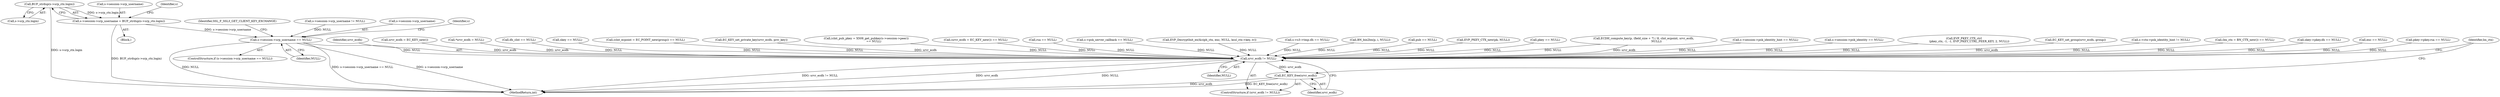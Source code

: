 digraph "0_openssl_3c66a669dfc7b3792f7af0758ea26fe8502ce70c@API" {
"1001887" [label="(Call,BUF_strdup(s->srp_ctx.login))"];
"1001881" [label="(Call,s->session->srp_username = BUF_strdup(s->srp_ctx.login))"];
"1001894" [label="(Call,s->session->srp_username == NULL)"];
"1002147" [label="(Call,srvr_ecdh != NULL)"];
"1002150" [label="(Call,EC_KEY_free(srvr_ecdh))"];
"1001321" [label="(Call,EC_KEY_set_group(srvr_ecdh, group))"];
"1001747" [label="(Call,s->ctx->psk_identity_hint != NULL)"];
"1001409" [label="(Call,(bn_ctx = BN_CTX_new()) == NULL)"];
"1001888" [label="(Call,s->srp_ctx.login)"];
"1000625" [label="(Call,skey->pkey.dh == NULL)"];
"1001900" [label="(Identifier,NULL)"];
"1001895" [label="(Call,s->session->srp_username)"];
"1001053" [label="(Call,enc == NULL)"];
"1000295" [label="(Call,pkey->pkey.rsa == NULL)"];
"1002148" [label="(Identifier,srvr_ecdh)"];
"1001268" [label="(Call,srvr_ecdh = EC_KEY_new())"];
"1002149" [label="(Identifier,NULL)"];
"1000169" [label="(Call,*srvr_ecdh = NULL)"];
"1000704" [label="(Call,dh_clnt == NULL)"];
"1001911" [label="(Identifier,s)"];
"1001882" [label="(Call,s->session->srp_username)"];
"1000616" [label="(Call,skey == NULL)"];
"1002147" [label="(Call,srvr_ecdh != NULL)"];
"1001334" [label="(Call,(clnt_ecpoint = EC_POINT_new(group)) == NULL)"];
"1001325" [label="(Call,EC_KEY_set_private_key(srvr_ecdh, priv_key))"];
"1001364" [label="(Call,(clnt_pub_pkey = X509_get_pubkey(s->session->peer))\n                 == NULL)"];
"1001267" [label="(Call,(srvr_ecdh = EC_KEY_new()) == NULL)"];
"1002150" [label="(Call,EC_KEY_free(srvr_ecdh))"];
"1000260" [label="(Call,rsa == NULL)"];
"1001887" [label="(Call,BUF_strdup(s->srp_ctx.login))"];
"1001590" [label="(Call,s->psk_server_callback == NULL)"];
"1001064" [label="(Call,EVP_DecryptInit_ex(&ciph_ctx, enc, NULL, kssl_ctx->key, iv))"];
"1001903" [label="(Identifier,SSL_F_SSL3_GET_CLIENT_KEY_EXCHANGE)"];
"1000649" [label="(Call,s->s3->tmp.dh == NULL)"];
"1001799" [label="(Block,)"];
"1002153" [label="(Identifier,bn_ctx)"];
"1001829" [label="(Call,BN_bin2bn(p, i, NULL))"];
"1002162" [label="(MethodReturn,int)"];
"1000730" [label="(Call,pub == NULL)"];
"1002004" [label="(Call,EVP_PKEY_CTX_new(pk, NULL))"];
"1002151" [label="(Identifier,srvr_ecdh)"];
"1000286" [label="(Call,pkey == NULL)"];
"1001475" [label="(Call,ECDH_compute_key(p, (field_size + 7) / 8, clnt_ecpoint, srvr_ecdh,\n                             NULL))"];
"1001894" [label="(Call,s->session->srp_username == NULL)"];
"1001881" [label="(Call,s->session->srp_username = BUF_strdup(s->srp_ctx.login))"];
"1001897" [label="(Identifier,s)"];
"1002146" [label="(ControlStructure,if (srvr_ecdh != NULL))"];
"1001754" [label="(Call,s->session->psk_identity_hint == NULL)"];
"1001893" [label="(ControlStructure,if (s->session->srp_username == NULL))"];
"1001707" [label="(Call,s->session->psk_identity == NULL)"];
"1002097" [label="(Call,EVP_PKEY_CTX_ctrl\n            (pkey_ctx, -1, -1, EVP_PKEY_CTRL_PEER_KEY, 2, NULL))"];
"1001868" [label="(Call,s->session->srp_username != NULL)"];
"1001887" -> "1001881"  [label="AST: "];
"1001887" -> "1001888"  [label="CFG: "];
"1001888" -> "1001887"  [label="AST: "];
"1001881" -> "1001887"  [label="CFG: "];
"1001887" -> "1002162"  [label="DDG: s->srp_ctx.login"];
"1001887" -> "1001881"  [label="DDG: s->srp_ctx.login"];
"1001881" -> "1001799"  [label="AST: "];
"1001882" -> "1001881"  [label="AST: "];
"1001897" -> "1001881"  [label="CFG: "];
"1001881" -> "1002162"  [label="DDG: BUF_strdup(s->srp_ctx.login)"];
"1001881" -> "1001894"  [label="DDG: s->session->srp_username"];
"1001894" -> "1001893"  [label="AST: "];
"1001894" -> "1001900"  [label="CFG: "];
"1001895" -> "1001894"  [label="AST: "];
"1001900" -> "1001894"  [label="AST: "];
"1001903" -> "1001894"  [label="CFG: "];
"1001911" -> "1001894"  [label="CFG: "];
"1001894" -> "1002162"  [label="DDG: s->session->srp_username == NULL"];
"1001894" -> "1002162"  [label="DDG: s->session->srp_username"];
"1001894" -> "1002162"  [label="DDG: NULL"];
"1001868" -> "1001894"  [label="DDG: NULL"];
"1001894" -> "1002147"  [label="DDG: NULL"];
"1002147" -> "1002146"  [label="AST: "];
"1002147" -> "1002149"  [label="CFG: "];
"1002148" -> "1002147"  [label="AST: "];
"1002149" -> "1002147"  [label="AST: "];
"1002151" -> "1002147"  [label="CFG: "];
"1002153" -> "1002147"  [label="CFG: "];
"1002147" -> "1002162"  [label="DDG: srvr_ecdh != NULL"];
"1002147" -> "1002162"  [label="DDG: srvr_ecdh"];
"1002147" -> "1002162"  [label="DDG: NULL"];
"1001325" -> "1002147"  [label="DDG: srvr_ecdh"];
"1001321" -> "1002147"  [label="DDG: srvr_ecdh"];
"1001475" -> "1002147"  [label="DDG: srvr_ecdh"];
"1001475" -> "1002147"  [label="DDG: NULL"];
"1001268" -> "1002147"  [label="DDG: srvr_ecdh"];
"1000169" -> "1002147"  [label="DDG: srvr_ecdh"];
"1001053" -> "1002147"  [label="DDG: NULL"];
"1001707" -> "1002147"  [label="DDG: NULL"];
"1001754" -> "1002147"  [label="DDG: NULL"];
"1000625" -> "1002147"  [label="DDG: NULL"];
"1000295" -> "1002147"  [label="DDG: NULL"];
"1001590" -> "1002147"  [label="DDG: NULL"];
"1000704" -> "1002147"  [label="DDG: NULL"];
"1002004" -> "1002147"  [label="DDG: NULL"];
"1001334" -> "1002147"  [label="DDG: NULL"];
"1001747" -> "1002147"  [label="DDG: NULL"];
"1001409" -> "1002147"  [label="DDG: NULL"];
"1000616" -> "1002147"  [label="DDG: NULL"];
"1001364" -> "1002147"  [label="DDG: NULL"];
"1001267" -> "1002147"  [label="DDG: NULL"];
"1000260" -> "1002147"  [label="DDG: NULL"];
"1001064" -> "1002147"  [label="DDG: NULL"];
"1000286" -> "1002147"  [label="DDG: NULL"];
"1000649" -> "1002147"  [label="DDG: NULL"];
"1002097" -> "1002147"  [label="DDG: NULL"];
"1001829" -> "1002147"  [label="DDG: NULL"];
"1000730" -> "1002147"  [label="DDG: NULL"];
"1002147" -> "1002150"  [label="DDG: srvr_ecdh"];
"1002150" -> "1002146"  [label="AST: "];
"1002150" -> "1002151"  [label="CFG: "];
"1002151" -> "1002150"  [label="AST: "];
"1002153" -> "1002150"  [label="CFG: "];
"1002150" -> "1002162"  [label="DDG: srvr_ecdh"];
"1002150" -> "1002162"  [label="DDG: EC_KEY_free(srvr_ecdh)"];
}
